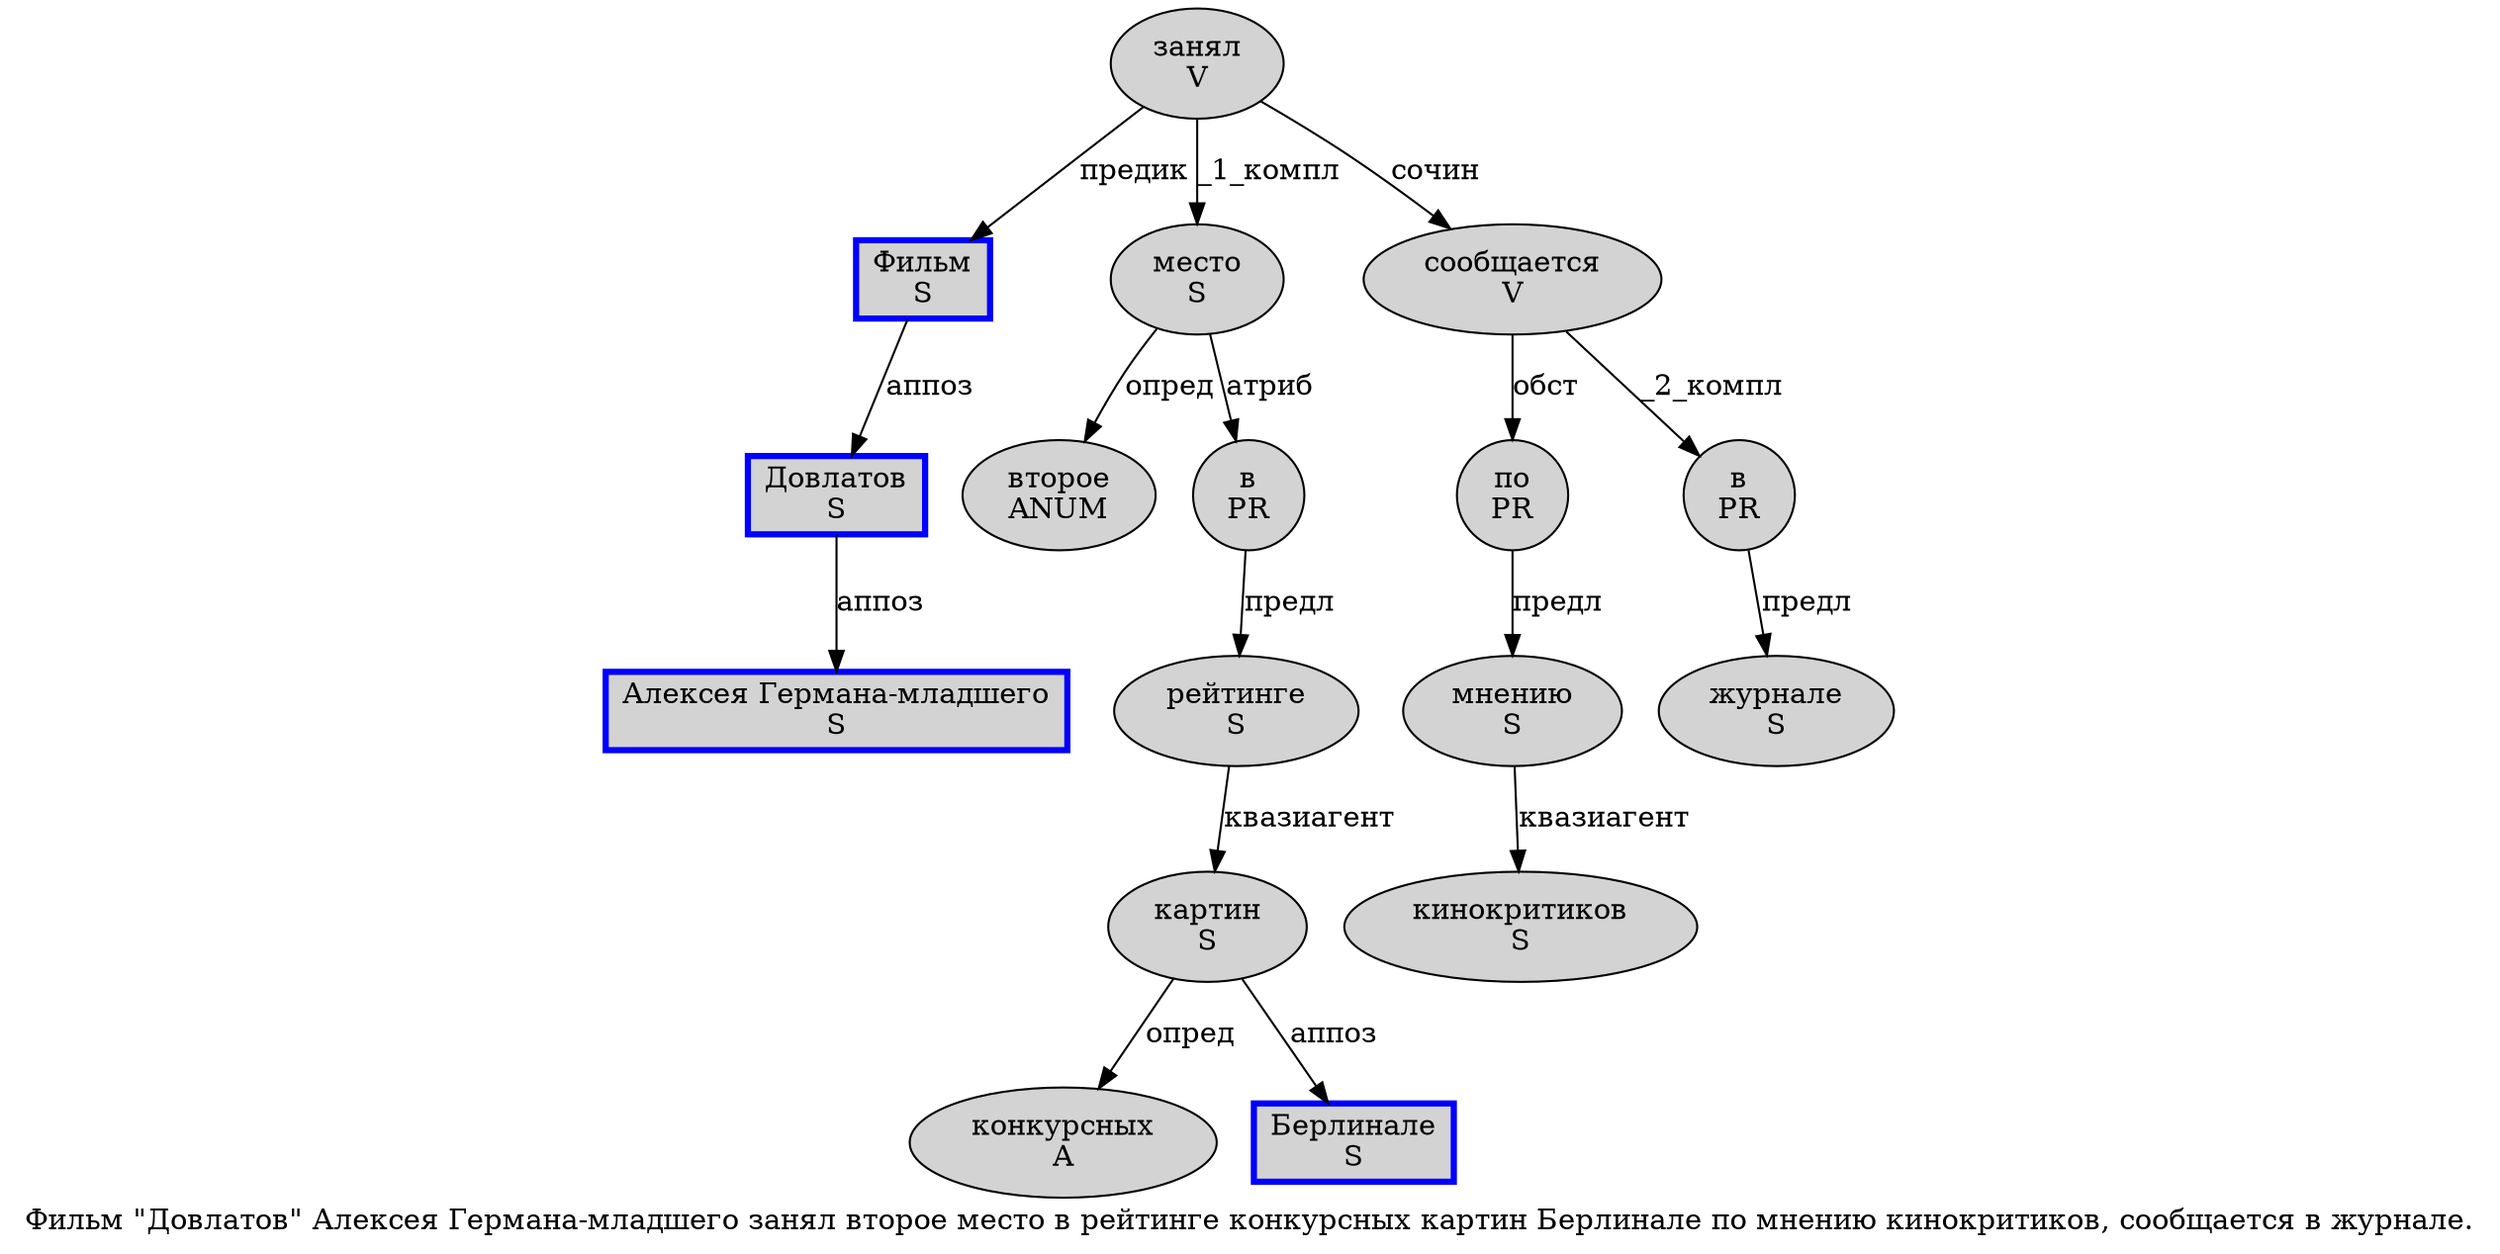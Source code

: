 digraph SENTENCE_1536 {
	graph [label="Фильм \"Довлатов\" Алексея Германа-младшего занял второе место в рейтинге конкурсных картин Берлинале по мнению кинокритиков, сообщается в журнале."]
	node [style=filled]
		0 [label="Фильм
S" color=blue fillcolor=lightgray penwidth=3 shape=box]
		2 [label="Довлатов
S" color=blue fillcolor=lightgray penwidth=3 shape=box]
		4 [label="Алексея Германа-младшего
S" color=blue fillcolor=lightgray penwidth=3 shape=box]
		5 [label="занял
V" color="" fillcolor=lightgray penwidth=1 shape=ellipse]
		6 [label="второе
ANUM" color="" fillcolor=lightgray penwidth=1 shape=ellipse]
		7 [label="место
S" color="" fillcolor=lightgray penwidth=1 shape=ellipse]
		8 [label="в
PR" color="" fillcolor=lightgray penwidth=1 shape=ellipse]
		9 [label="рейтинге
S" color="" fillcolor=lightgray penwidth=1 shape=ellipse]
		10 [label="конкурсных
A" color="" fillcolor=lightgray penwidth=1 shape=ellipse]
		11 [label="картин
S" color="" fillcolor=lightgray penwidth=1 shape=ellipse]
		12 [label="Берлинале
S" color=blue fillcolor=lightgray penwidth=3 shape=box]
		13 [label="по
PR" color="" fillcolor=lightgray penwidth=1 shape=ellipse]
		14 [label="мнению
S" color="" fillcolor=lightgray penwidth=1 shape=ellipse]
		15 [label="кинокритиков
S" color="" fillcolor=lightgray penwidth=1 shape=ellipse]
		17 [label="сообщается
V" color="" fillcolor=lightgray penwidth=1 shape=ellipse]
		18 [label="в
PR" color="" fillcolor=lightgray penwidth=1 shape=ellipse]
		19 [label="журнале
S" color="" fillcolor=lightgray penwidth=1 shape=ellipse]
			11 -> 10 [label="опред"]
			11 -> 12 [label="аппоз"]
			13 -> 14 [label="предл"]
			0 -> 2 [label="аппоз"]
			5 -> 0 [label="предик"]
			5 -> 7 [label="_1_компл"]
			5 -> 17 [label="сочин"]
			18 -> 19 [label="предл"]
			17 -> 13 [label="обст"]
			17 -> 18 [label="_2_компл"]
			7 -> 6 [label="опред"]
			7 -> 8 [label="атриб"]
			14 -> 15 [label="квазиагент"]
			2 -> 4 [label="аппоз"]
			8 -> 9 [label="предл"]
			9 -> 11 [label="квазиагент"]
}